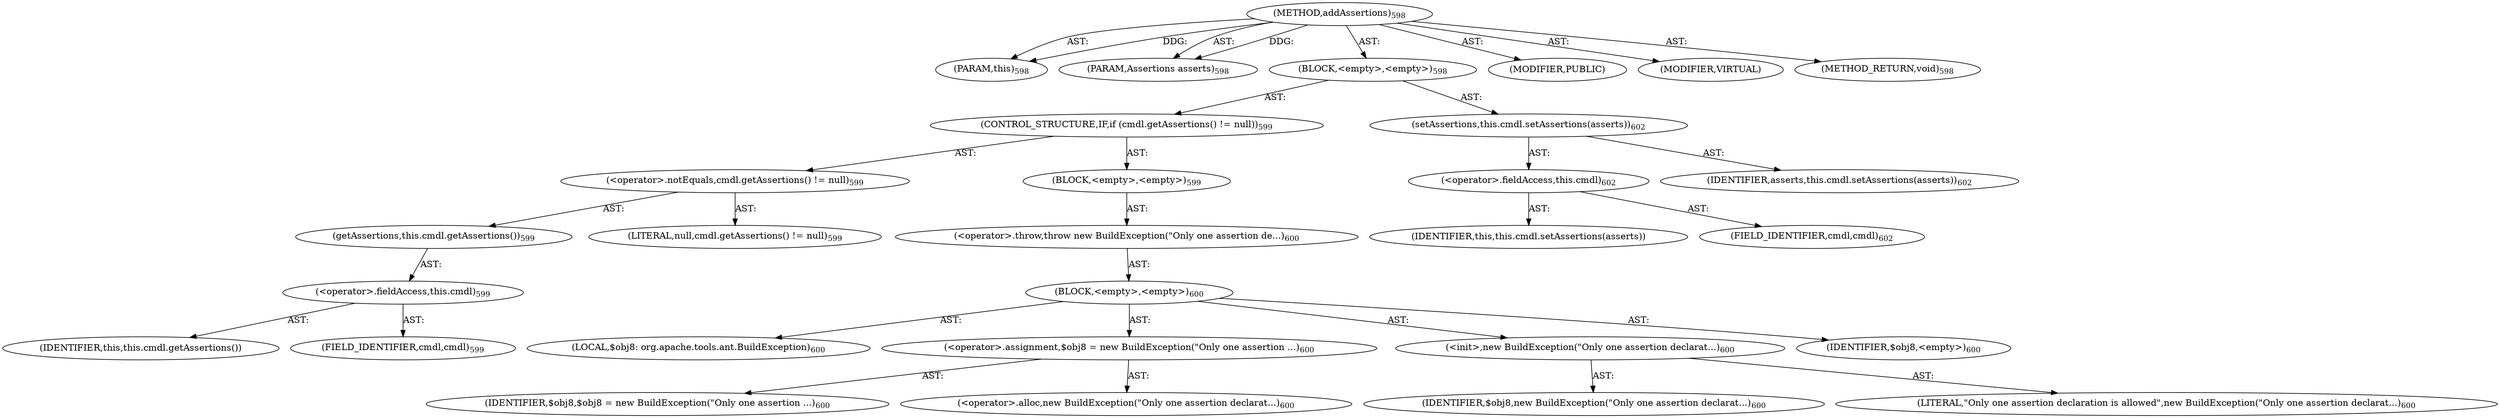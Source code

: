 digraph "addAssertions" {  
"111669149731" [label = <(METHOD,addAssertions)<SUB>598</SUB>> ]
"115964117060" [label = <(PARAM,this)<SUB>598</SUB>> ]
"115964117061" [label = <(PARAM,Assertions asserts)<SUB>598</SUB>> ]
"25769803854" [label = <(BLOCK,&lt;empty&gt;,&lt;empty&gt;)<SUB>598</SUB>> ]
"47244640291" [label = <(CONTROL_STRUCTURE,IF,if (cmdl.getAssertions() != null))<SUB>599</SUB>> ]
"30064771354" [label = <(&lt;operator&gt;.notEquals,cmdl.getAssertions() != null)<SUB>599</SUB>> ]
"30064771355" [label = <(getAssertions,this.cmdl.getAssertions())<SUB>599</SUB>> ]
"30064771356" [label = <(&lt;operator&gt;.fieldAccess,this.cmdl)<SUB>599</SUB>> ]
"68719476947" [label = <(IDENTIFIER,this,this.cmdl.getAssertions())> ]
"55834574946" [label = <(FIELD_IDENTIFIER,cmdl,cmdl)<SUB>599</SUB>> ]
"90194313278" [label = <(LITERAL,null,cmdl.getAssertions() != null)<SUB>599</SUB>> ]
"25769803855" [label = <(BLOCK,&lt;empty&gt;,&lt;empty&gt;)<SUB>599</SUB>> ]
"30064771357" [label = <(&lt;operator&gt;.throw,throw new BuildException(&quot;Only one assertion de...)<SUB>600</SUB>> ]
"25769803856" [label = <(BLOCK,&lt;empty&gt;,&lt;empty&gt;)<SUB>600</SUB>> ]
"94489280525" [label = <(LOCAL,$obj8: org.apache.tools.ant.BuildException)<SUB>600</SUB>> ]
"30064771358" [label = <(&lt;operator&gt;.assignment,$obj8 = new BuildException(&quot;Only one assertion ...)<SUB>600</SUB>> ]
"68719476948" [label = <(IDENTIFIER,$obj8,$obj8 = new BuildException(&quot;Only one assertion ...)<SUB>600</SUB>> ]
"30064771359" [label = <(&lt;operator&gt;.alloc,new BuildException(&quot;Only one assertion declarat...)<SUB>600</SUB>> ]
"30064771360" [label = <(&lt;init&gt;,new BuildException(&quot;Only one assertion declarat...)<SUB>600</SUB>> ]
"68719476949" [label = <(IDENTIFIER,$obj8,new BuildException(&quot;Only one assertion declarat...)<SUB>600</SUB>> ]
"90194313279" [label = <(LITERAL,&quot;Only one assertion declaration is allowed&quot;,new BuildException(&quot;Only one assertion declarat...)<SUB>600</SUB>> ]
"68719476950" [label = <(IDENTIFIER,$obj8,&lt;empty&gt;)<SUB>600</SUB>> ]
"30064771361" [label = <(setAssertions,this.cmdl.setAssertions(asserts))<SUB>602</SUB>> ]
"30064771362" [label = <(&lt;operator&gt;.fieldAccess,this.cmdl)<SUB>602</SUB>> ]
"68719476951" [label = <(IDENTIFIER,this,this.cmdl.setAssertions(asserts))> ]
"55834574947" [label = <(FIELD_IDENTIFIER,cmdl,cmdl)<SUB>602</SUB>> ]
"68719476952" [label = <(IDENTIFIER,asserts,this.cmdl.setAssertions(asserts))<SUB>602</SUB>> ]
"133143986259" [label = <(MODIFIER,PUBLIC)> ]
"133143986260" [label = <(MODIFIER,VIRTUAL)> ]
"128849018915" [label = <(METHOD_RETURN,void)<SUB>598</SUB>> ]
  "111669149731" -> "115964117060"  [ label = "AST: "] 
  "111669149731" -> "115964117061"  [ label = "AST: "] 
  "111669149731" -> "25769803854"  [ label = "AST: "] 
  "111669149731" -> "133143986259"  [ label = "AST: "] 
  "111669149731" -> "133143986260"  [ label = "AST: "] 
  "111669149731" -> "128849018915"  [ label = "AST: "] 
  "25769803854" -> "47244640291"  [ label = "AST: "] 
  "25769803854" -> "30064771361"  [ label = "AST: "] 
  "47244640291" -> "30064771354"  [ label = "AST: "] 
  "47244640291" -> "25769803855"  [ label = "AST: "] 
  "30064771354" -> "30064771355"  [ label = "AST: "] 
  "30064771354" -> "90194313278"  [ label = "AST: "] 
  "30064771355" -> "30064771356"  [ label = "AST: "] 
  "30064771356" -> "68719476947"  [ label = "AST: "] 
  "30064771356" -> "55834574946"  [ label = "AST: "] 
  "25769803855" -> "30064771357"  [ label = "AST: "] 
  "30064771357" -> "25769803856"  [ label = "AST: "] 
  "25769803856" -> "94489280525"  [ label = "AST: "] 
  "25769803856" -> "30064771358"  [ label = "AST: "] 
  "25769803856" -> "30064771360"  [ label = "AST: "] 
  "25769803856" -> "68719476950"  [ label = "AST: "] 
  "30064771358" -> "68719476948"  [ label = "AST: "] 
  "30064771358" -> "30064771359"  [ label = "AST: "] 
  "30064771360" -> "68719476949"  [ label = "AST: "] 
  "30064771360" -> "90194313279"  [ label = "AST: "] 
  "30064771361" -> "30064771362"  [ label = "AST: "] 
  "30064771361" -> "68719476952"  [ label = "AST: "] 
  "30064771362" -> "68719476951"  [ label = "AST: "] 
  "30064771362" -> "55834574947"  [ label = "AST: "] 
  "111669149731" -> "115964117060"  [ label = "DDG: "] 
  "111669149731" -> "115964117061"  [ label = "DDG: "] 
}

